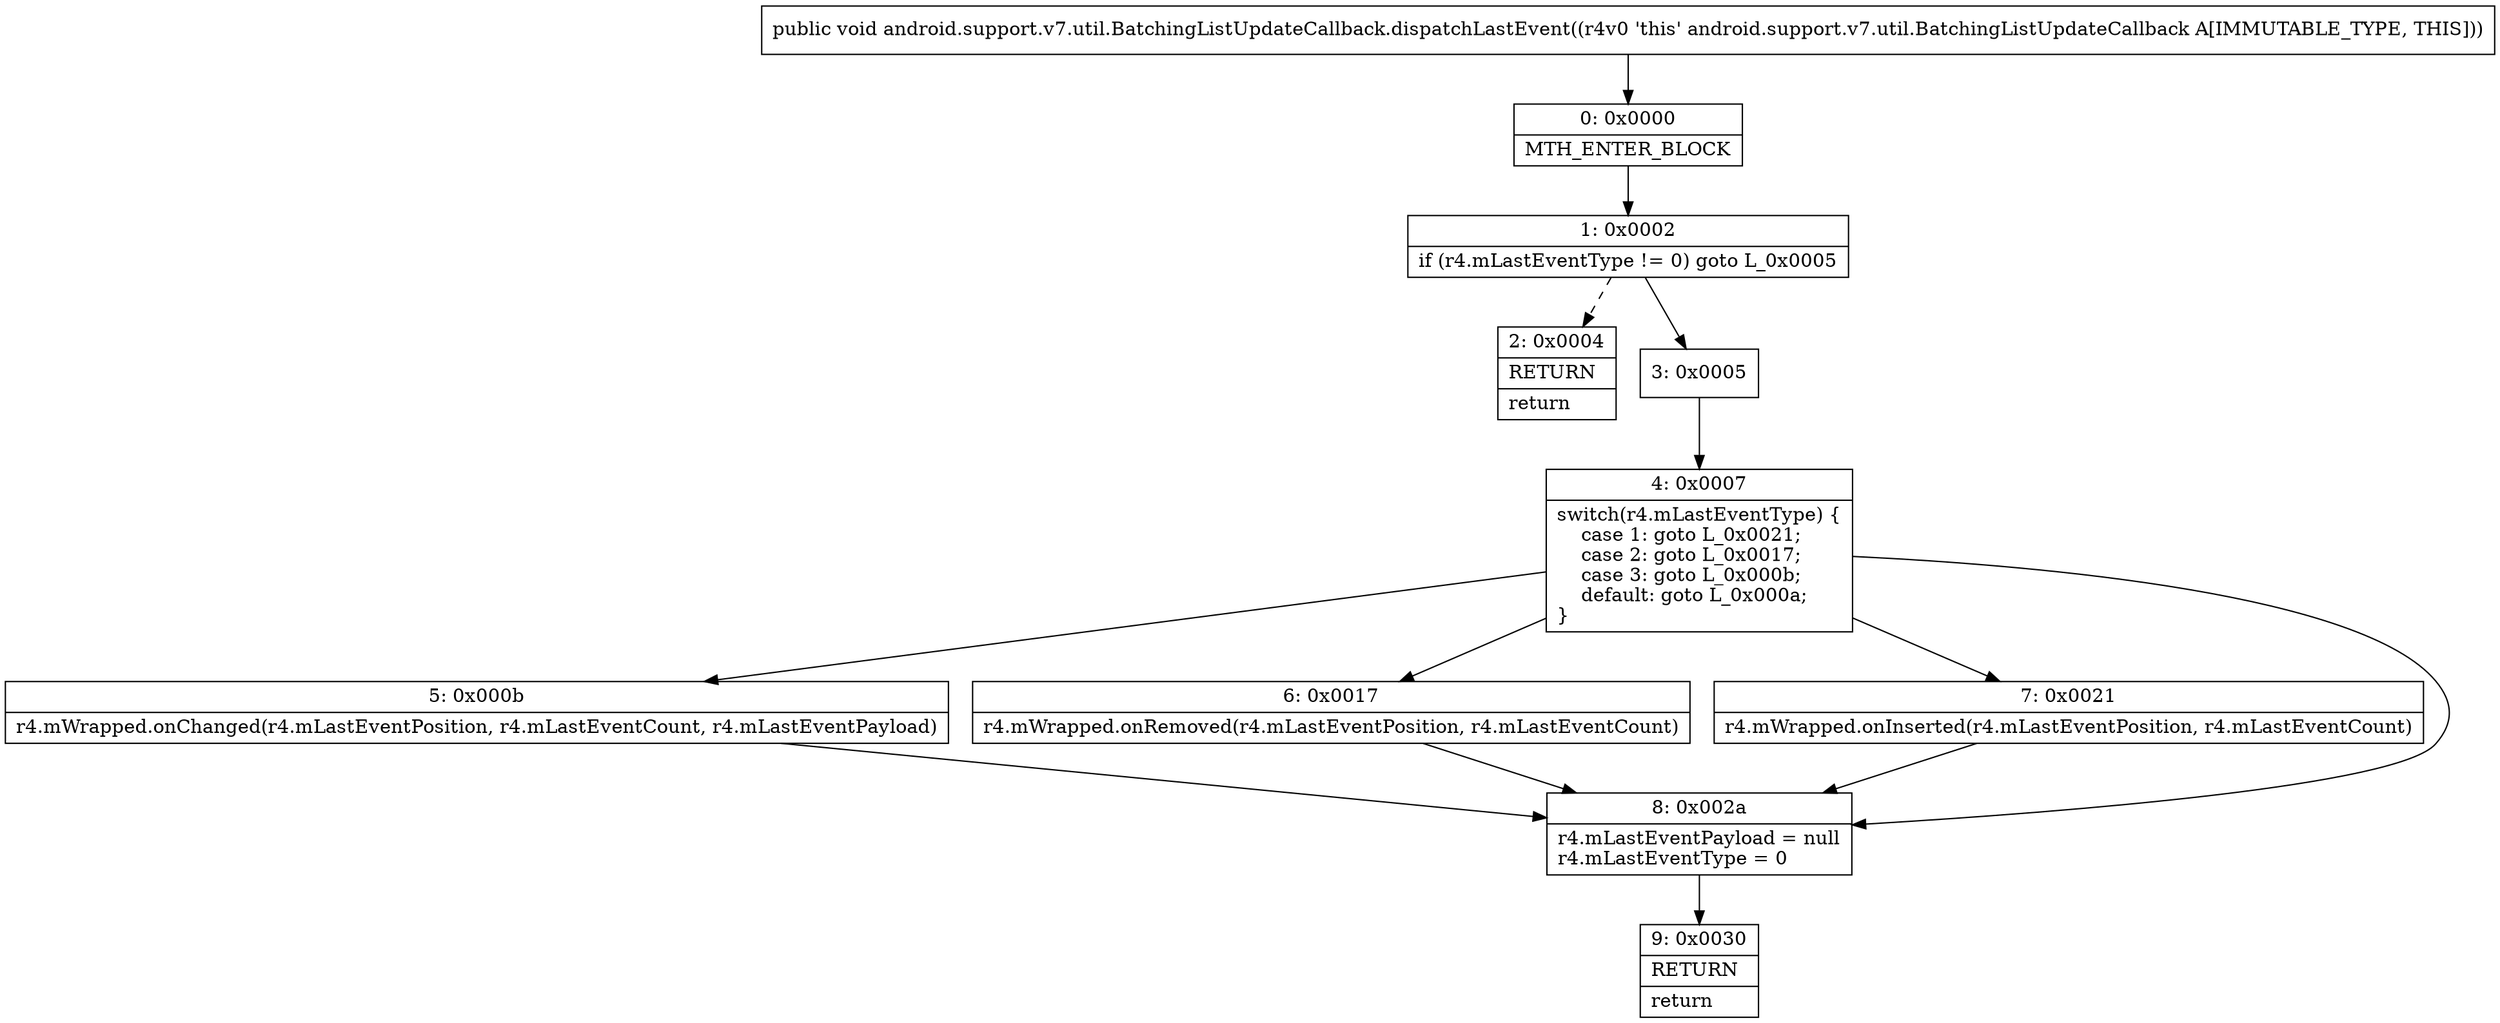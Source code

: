 digraph "CFG forandroid.support.v7.util.BatchingListUpdateCallback.dispatchLastEvent()V" {
Node_0 [shape=record,label="{0\:\ 0x0000|MTH_ENTER_BLOCK\l}"];
Node_1 [shape=record,label="{1\:\ 0x0002|if (r4.mLastEventType != 0) goto L_0x0005\l}"];
Node_2 [shape=record,label="{2\:\ 0x0004|RETURN\l|return\l}"];
Node_3 [shape=record,label="{3\:\ 0x0005}"];
Node_4 [shape=record,label="{4\:\ 0x0007|switch(r4.mLastEventType) \{\l    case 1: goto L_0x0021;\l    case 2: goto L_0x0017;\l    case 3: goto L_0x000b;\l    default: goto L_0x000a;\l\}\l}"];
Node_5 [shape=record,label="{5\:\ 0x000b|r4.mWrapped.onChanged(r4.mLastEventPosition, r4.mLastEventCount, r4.mLastEventPayload)\l}"];
Node_6 [shape=record,label="{6\:\ 0x0017|r4.mWrapped.onRemoved(r4.mLastEventPosition, r4.mLastEventCount)\l}"];
Node_7 [shape=record,label="{7\:\ 0x0021|r4.mWrapped.onInserted(r4.mLastEventPosition, r4.mLastEventCount)\l}"];
Node_8 [shape=record,label="{8\:\ 0x002a|r4.mLastEventPayload = null\lr4.mLastEventType = 0\l}"];
Node_9 [shape=record,label="{9\:\ 0x0030|RETURN\l|return\l}"];
MethodNode[shape=record,label="{public void android.support.v7.util.BatchingListUpdateCallback.dispatchLastEvent((r4v0 'this' android.support.v7.util.BatchingListUpdateCallback A[IMMUTABLE_TYPE, THIS])) }"];
MethodNode -> Node_0;
Node_0 -> Node_1;
Node_1 -> Node_2[style=dashed];
Node_1 -> Node_3;
Node_3 -> Node_4;
Node_4 -> Node_5;
Node_4 -> Node_6;
Node_4 -> Node_7;
Node_4 -> Node_8;
Node_5 -> Node_8;
Node_6 -> Node_8;
Node_7 -> Node_8;
Node_8 -> Node_9;
}

